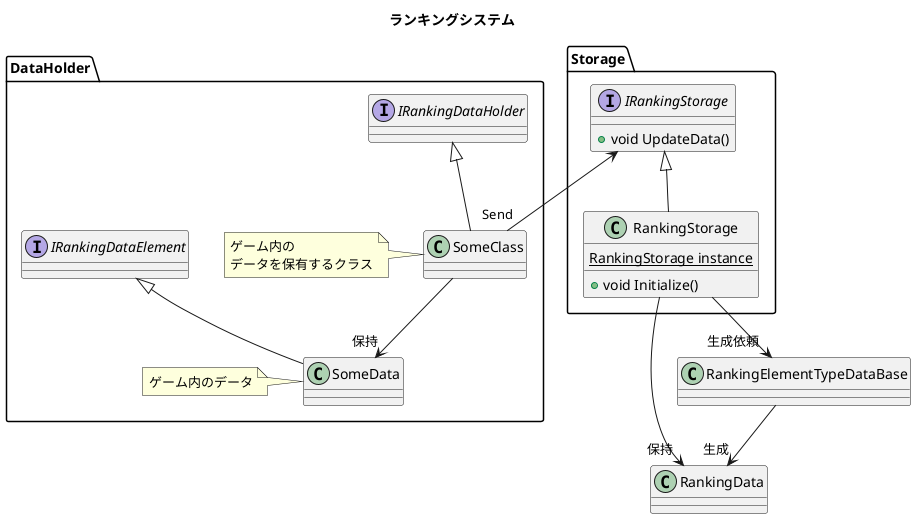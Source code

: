 @startuml
title ランキングシステム
package "DataHolder"
{
    class SomeClass
    {
    }
    note left : ゲーム内の\nデータを保有するクラス
    
    class SomeData
    {
    }
    note left : ゲーム内のデータ 
    
    interface IRankingDataElement
    {
        
    }
    
    interface IRankingDataHolder
    {
        
    }
}

package "Storage"
{
    class RankingStorage
    {
        {static} RankingStorage instance
        + void Initialize()
    }
    interface IRankingStorage
    {
        + void UpdateData()
    }
}


class RankingData
{
    
}

class RankingElementTypeDataBase
{
    
}





'実装関係'
IRankingDataHolder <|-- SomeClass
IRankingDataElement <|-- SomeData
IRankingStorage <|-- RankingStorage

'依存関係'
IRankingStorage <--"Send" SomeClass
SomeClass -->"保持" SomeData
RankingStorage -->"保持" RankingData
RankingElementTypeDataBase -->"生成" RankingData
RankingStorage -->"生成依頼" RankingElementTypeDataBase

@enduml